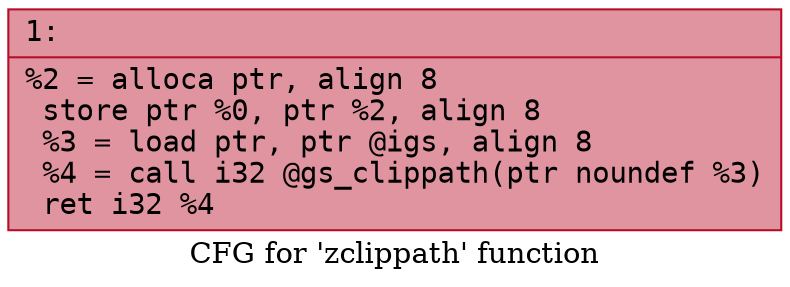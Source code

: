 digraph "CFG for 'zclippath' function" {
	label="CFG for 'zclippath' function";

	Node0x600002d6a7b0 [shape=record,color="#b70d28ff", style=filled, fillcolor="#b70d2870" fontname="Courier",label="{1:\l|  %2 = alloca ptr, align 8\l  store ptr %0, ptr %2, align 8\l  %3 = load ptr, ptr @igs, align 8\l  %4 = call i32 @gs_clippath(ptr noundef %3)\l  ret i32 %4\l}"];
}
